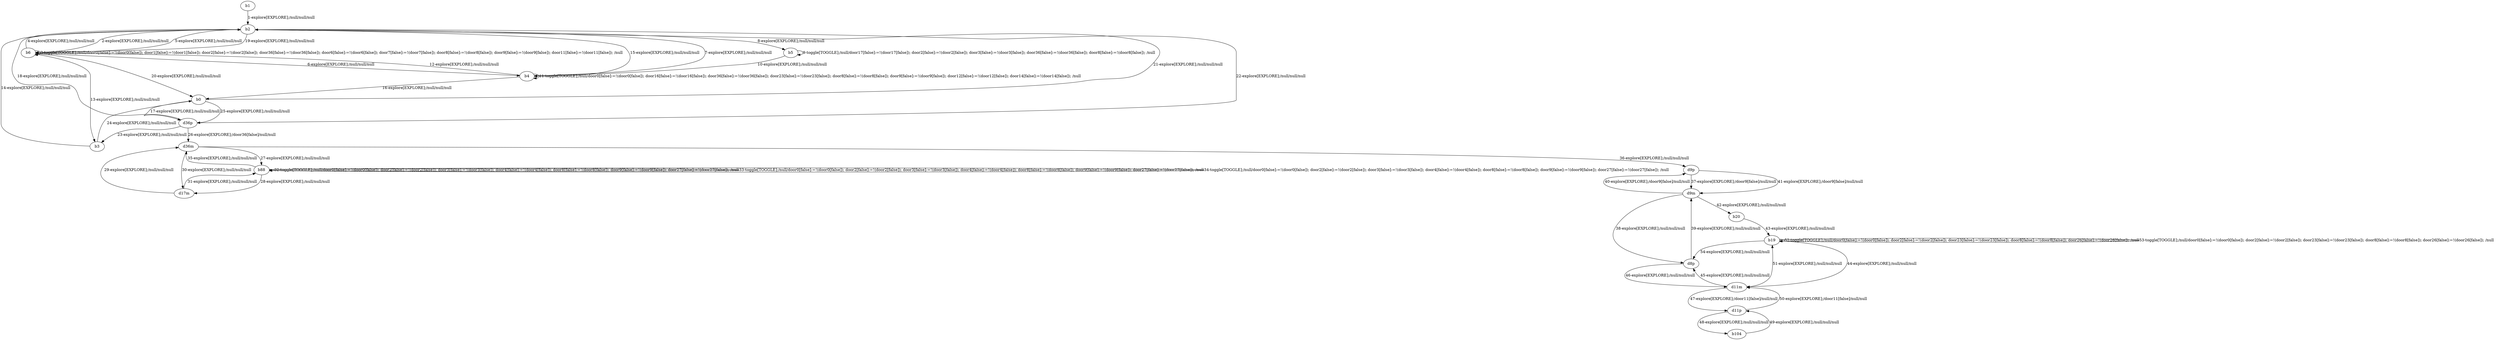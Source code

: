 # Total number of goals covered by this test: 2
# d9m --> d8p
# b104 --> d11p

digraph g {
"b1" -> "b2" [label = "1-explore[EXPLORE];/null/null/null"];
"b2" -> "b6" [label = "2-explore[EXPLORE];/null/null/null"];
"b6" -> "b6" [label = "3-toggle[TOGGLE];/null/door0[false]:=!(door0[false]); door1[false]:=!(door1[false]); door2[false]:=!(door2[false]); door36[false]:=!(door36[false]); door6[false]:=!(door6[false]); door7[false]:=!(door7[false]); door8[false]:=!(door8[false]); door9[false]:=!(door9[false]); door11[false]:=!(door11[false]); /null"];
"b6" -> "b2" [label = "4-explore[EXPLORE];/null/null/null"];
"b2" -> "b6" [label = "5-explore[EXPLORE];/null/null/null"];
"b6" -> "b4" [label = "6-explore[EXPLORE];/null/null/null"];
"b4" -> "b2" [label = "7-explore[EXPLORE];/null/null/null"];
"b2" -> "b5" [label = "8-explore[EXPLORE];/null/null/null"];
"b5" -> "b5" [label = "9-toggle[TOGGLE];/null/door17[false]:=!(door17[false]); door2[false]:=!(door2[false]); door3[false]:=!(door3[false]); door36[false]:=!(door36[false]); door8[false]:=!(door8[false]); /null"];
"b5" -> "b4" [label = "10-explore[EXPLORE];/null/null/null"];
"b4" -> "b4" [label = "11-toggle[TOGGLE];/null/door0[false]:=!(door0[false]); door16[false]:=!(door16[false]); door36[false]:=!(door36[false]); door23[false]:=!(door23[false]); door8[false]:=!(door8[false]); door9[false]:=!(door9[false]); door12[false]:=!(door12[false]); door14[false]:=!(door14[false]); /null"];
"b4" -> "b6" [label = "12-explore[EXPLORE];/null/null/null"];
"b6" -> "b3" [label = "13-explore[EXPLORE];/null/null/null"];
"b3" -> "b2" [label = "14-explore[EXPLORE];/null/null/null"];
"b2" -> "b4" [label = "15-explore[EXPLORE];/null/null/null"];
"b4" -> "b0" [label = "16-explore[EXPLORE];/null/null/null"];
"b0" -> "d36p" [label = "17-explore[EXPLORE];/null/null/null"];
"d36p" -> "b2" [label = "18-explore[EXPLORE];/null/null/null"];
"b2" -> "b6" [label = "19-explore[EXPLORE];/null/null/null"];
"b6" -> "b0" [label = "20-explore[EXPLORE];/null/null/null"];
"b0" -> "b2" [label = "21-explore[EXPLORE];/null/null/null"];
"b2" -> "d36p" [label = "22-explore[EXPLORE];/null/null/null"];
"d36p" -> "b3" [label = "23-explore[EXPLORE];/null/null/null"];
"b3" -> "b0" [label = "24-explore[EXPLORE];/null/null/null"];
"b0" -> "d36p" [label = "25-explore[EXPLORE];/null/null/null"];
"d36p" -> "d36m" [label = "26-explore[EXPLORE];/door36[false]/null/null"];
"d36m" -> "b88" [label = "27-explore[EXPLORE];/null/null/null"];
"b88" -> "d17m" [label = "28-explore[EXPLORE];/null/null/null"];
"d17m" -> "d36m" [label = "29-explore[EXPLORE];/null/null/null"];
"d36m" -> "d17m" [label = "30-explore[EXPLORE];/null/null/null"];
"d17m" -> "b88" [label = "31-explore[EXPLORE];/null/null/null"];
"b88" -> "b88" [label = "32-toggle[TOGGLE];/null/door0[false]:=!(door0[false]); door2[false]:=!(door2[false]); door3[false]:=!(door3[false]); door4[false]:=!(door4[false]); door8[false]:=!(door8[false]); door9[false]:=!(door9[false]); door27[false]:=!(door27[false]); /null"];
"b88" -> "b88" [label = "33-toggle[TOGGLE];/null/door0[false]:=!(door0[false]); door2[false]:=!(door2[false]); door3[false]:=!(door3[false]); door4[false]:=!(door4[false]); door8[false]:=!(door8[false]); door9[false]:=!(door9[false]); door27[false]:=!(door27[false]); /null"];
"b88" -> "b88" [label = "34-toggle[TOGGLE];/null/door0[false]:=!(door0[false]); door2[false]:=!(door2[false]); door3[false]:=!(door3[false]); door4[false]:=!(door4[false]); door8[false]:=!(door8[false]); door9[false]:=!(door9[false]); door27[false]:=!(door27[false]); /null"];
"b88" -> "d36m" [label = "35-explore[EXPLORE];/null/null/null"];
"d36m" -> "d9p" [label = "36-explore[EXPLORE];/null/null/null"];
"d9p" -> "d9m" [label = "37-explore[EXPLORE];/door9[false]/null/null"];
"d9m" -> "d8p" [label = "38-explore[EXPLORE];/null/null/null"];
"d8p" -> "d9m" [label = "39-explore[EXPLORE];/null/null/null"];
"d9m" -> "d9p" [label = "40-explore[EXPLORE];/door9[false]/null/null"];
"d9p" -> "d9m" [label = "41-explore[EXPLORE];/door9[false]/null/null"];
"d9m" -> "b20" [label = "42-explore[EXPLORE];/null/null/null"];
"b20" -> "b19" [label = "43-explore[EXPLORE];/null/null/null"];
"b19" -> "d11m" [label = "44-explore[EXPLORE];/null/null/null"];
"d11m" -> "d8p" [label = "45-explore[EXPLORE];/null/null/null"];
"d8p" -> "d11m" [label = "46-explore[EXPLORE];/null/null/null"];
"d11m" -> "d11p" [label = "47-explore[EXPLORE];/door11[false]/null/null"];
"d11p" -> "b104" [label = "48-explore[EXPLORE];/null/null/null"];
"b104" -> "d11p" [label = "49-explore[EXPLORE];/null/null/null"];
"d11p" -> "d11m" [label = "50-explore[EXPLORE];/door11[false]/null/null"];
"d11m" -> "b19" [label = "51-explore[EXPLORE];/null/null/null"];
"b19" -> "b19" [label = "52-toggle[TOGGLE];/null/door0[false]:=!(door0[false]); door2[false]:=!(door2[false]); door23[false]:=!(door23[false]); door8[false]:=!(door8[false]); door26[false]:=!(door26[false]); /null"];
"b19" -> "b19" [label = "53-toggle[TOGGLE];/null/door0[false]:=!(door0[false]); door2[false]:=!(door2[false]); door23[false]:=!(door23[false]); door8[false]:=!(door8[false]); door26[false]:=!(door26[false]); /null"];
"b19" -> "d8p" [label = "54-explore[EXPLORE];/null/null/null"];
}